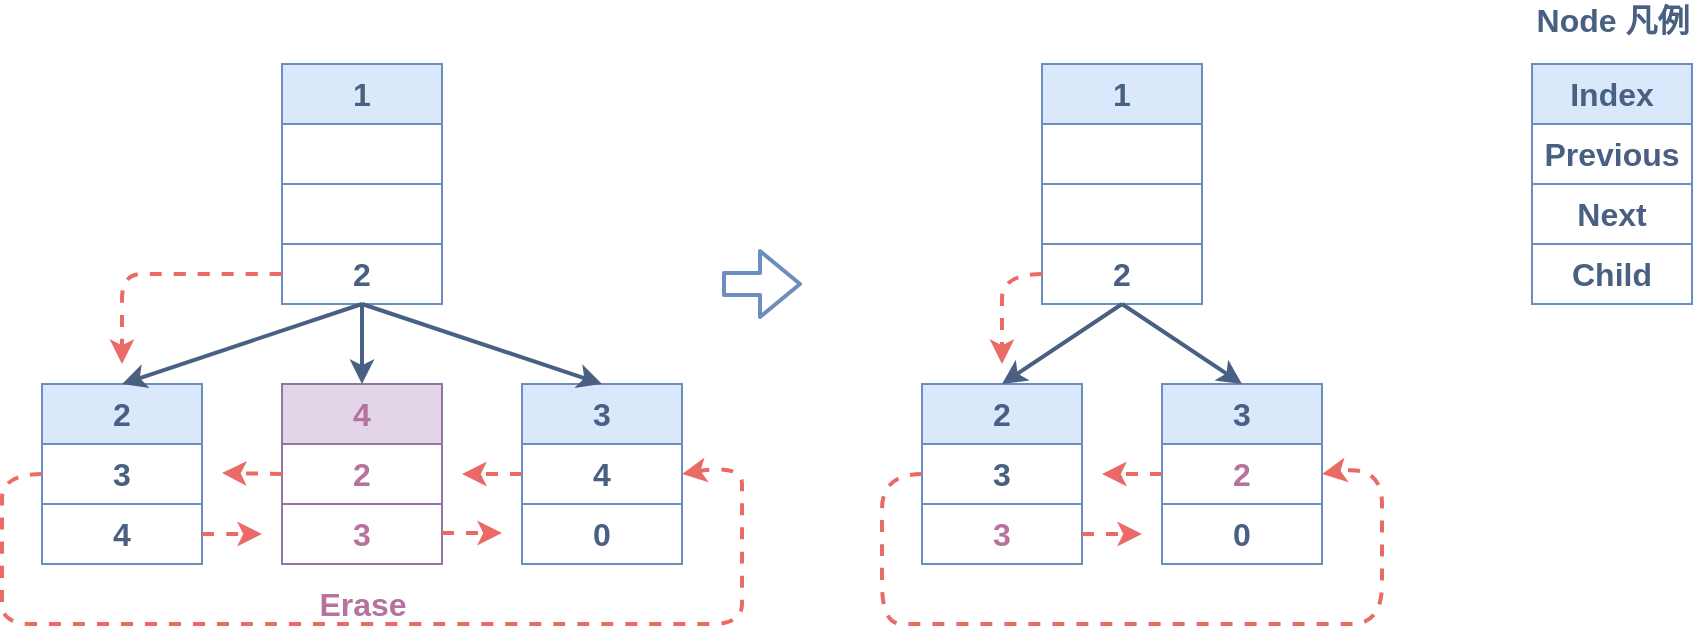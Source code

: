 <mxfile version="12.6.5" type="device"><diagram id="uMkU0hV-Th2yiUNmq93H" name="Page-1"><mxGraphModel dx="1086" dy="966" grid="1" gridSize="10" guides="1" tooltips="1" connect="1" arrows="1" fold="1" page="1" pageScale="1" pageWidth="827" pageHeight="1169" math="0" shadow="0"><root><mxCell id="0"/><mxCell id="1" parent="0"/><mxCell id="IqR-9AkSd190H659cbV4-1" value="&lt;b&gt;&lt;font style=&quot;font-size: 16px&quot; color=&quot;#496082&quot;&gt;2&lt;/font&gt;&lt;/b&gt;" style="rounded=0;whiteSpace=wrap;html=1;fillColor=#dae8fc;strokeColor=#6c8ebf;" parent="1" vertex="1"><mxGeometry x="500" y="240" width="80" height="30" as="geometry"/></mxCell><mxCell id="IqR-9AkSd190H659cbV4-2" value="&lt;b&gt;&lt;font style=&quot;font-size: 16px&quot; color=&quot;#496082&quot;&gt;3&lt;/font&gt;&lt;/b&gt;" style="rounded=0;whiteSpace=wrap;html=1;fillColor=none;strokeColor=#6c8ebf;" parent="1" vertex="1"><mxGeometry x="500" y="270" width="80" height="30" as="geometry"/></mxCell><mxCell id="IqR-9AkSd190H659cbV4-3" value="&lt;font size=&quot;1&quot; color=&quot;#b5739d&quot;&gt;&lt;b style=&quot;font-size: 16px&quot;&gt;3&lt;/b&gt;&lt;/font&gt;" style="rounded=0;whiteSpace=wrap;html=1;fillColor=none;strokeColor=#6c8ebf;" parent="1" vertex="1"><mxGeometry x="500" y="300" width="80" height="30" as="geometry"/></mxCell><mxCell id="IqR-9AkSd190H659cbV4-4" value="&lt;b&gt;&lt;font style=&quot;font-size: 16px&quot; color=&quot;#496082&quot;&gt;Index&lt;/font&gt;&lt;/b&gt;" style="rounded=0;whiteSpace=wrap;html=1;fillColor=#dae8fc;strokeColor=#6c8ebf;" parent="1" vertex="1"><mxGeometry x="805" y="80" width="80" height="30" as="geometry"/></mxCell><mxCell id="IqR-9AkSd190H659cbV4-5" value="&lt;b&gt;&lt;font style=&quot;font-size: 16px&quot; color=&quot;#496082&quot;&gt;Previous&lt;/font&gt;&lt;/b&gt;" style="rounded=0;whiteSpace=wrap;html=1;fillColor=none;strokeColor=#6c8ebf;" parent="1" vertex="1"><mxGeometry x="805" y="110" width="80" height="30" as="geometry"/></mxCell><mxCell id="IqR-9AkSd190H659cbV4-6" value="&lt;font color=&quot;#496082&quot; size=&quot;1&quot;&gt;&lt;b style=&quot;font-size: 16px&quot;&gt;Next&lt;/b&gt;&lt;/font&gt;" style="rounded=0;whiteSpace=wrap;html=1;fillColor=none;strokeColor=#6c8ebf;" parent="1" vertex="1"><mxGeometry x="805" y="140" width="80" height="30" as="geometry"/></mxCell><mxCell id="IqR-9AkSd190H659cbV4-7" value="&lt;b&gt;&lt;font color=&quot;#496082&quot; style=&quot;font-size: 16px&quot;&gt;Node 凡例&lt;/font&gt;&lt;/b&gt;" style="text;html=1;align=center;verticalAlign=middle;resizable=0;points=[];autosize=1;" parent="1" vertex="1"><mxGeometry x="800" y="48" width="90" height="20" as="geometry"/></mxCell><mxCell id="IqR-9AkSd190H659cbV4-8" value="&lt;b&gt;&lt;font style=&quot;font-size: 16px&quot; color=&quot;#496082&quot;&gt;1&lt;/font&gt;&lt;/b&gt;" style="rounded=0;whiteSpace=wrap;html=1;fillColor=#dae8fc;strokeColor=#6c8ebf;" parent="1" vertex="1"><mxGeometry x="560" y="80" width="80" height="30" as="geometry"/></mxCell><mxCell id="IqR-9AkSd190H659cbV4-9" value="" style="rounded=0;whiteSpace=wrap;html=1;fillColor=none;strokeColor=#6c8ebf;" parent="1" vertex="1"><mxGeometry x="560" y="110" width="80" height="30" as="geometry"/></mxCell><mxCell id="IqR-9AkSd190H659cbV4-10" value="&lt;font color=&quot;#496082&quot; size=&quot;1&quot;&gt;&lt;b style=&quot;font-size: 16px&quot;&gt;2&lt;/b&gt;&lt;/font&gt;" style="rounded=0;whiteSpace=wrap;html=1;fillColor=none;strokeColor=#6c8ebf;" parent="1" vertex="1"><mxGeometry x="560" y="170" width="80" height="30" as="geometry"/></mxCell><mxCell id="IqR-9AkSd190H659cbV4-11" value="&lt;b&gt;&lt;font style=&quot;font-size: 16px&quot; color=&quot;#496082&quot;&gt;3&lt;/font&gt;&lt;/b&gt;" style="rounded=0;whiteSpace=wrap;html=1;fillColor=#dae8fc;strokeColor=#6c8ebf;" parent="1" vertex="1"><mxGeometry x="620" y="240" width="80" height="30" as="geometry"/></mxCell><mxCell id="IqR-9AkSd190H659cbV4-12" value="&lt;b&gt;&lt;font style=&quot;font-size: 16px&quot; color=&quot;#b5739d&quot;&gt;2&lt;/font&gt;&lt;/b&gt;" style="rounded=0;whiteSpace=wrap;html=1;fillColor=none;strokeColor=#6c8ebf;" parent="1" vertex="1"><mxGeometry x="620" y="270" width="80" height="30" as="geometry"/></mxCell><mxCell id="IqR-9AkSd190H659cbV4-13" value="&lt;font color=&quot;#496082&quot; size=&quot;1&quot;&gt;&lt;b style=&quot;font-size: 16px&quot;&gt;0&lt;/b&gt;&lt;/font&gt;" style="rounded=0;whiteSpace=wrap;html=1;fillColor=none;strokeColor=#6c8ebf;" parent="1" vertex="1"><mxGeometry x="620" y="300" width="80" height="30" as="geometry"/></mxCell><mxCell id="IqR-9AkSd190H659cbV4-14" value="" style="endArrow=classic;html=1;exitX=0.5;exitY=1;exitDx=0;exitDy=0;entryX=0.5;entryY=0;entryDx=0;entryDy=0;strokeColor=#496082;strokeWidth=2;" parent="1" source="IqR-9AkSd190H659cbV4-10" target="IqR-9AkSd190H659cbV4-1" edge="1"><mxGeometry width="50" height="50" relative="1" as="geometry"><mxPoint x="480" y="440" as="sourcePoint"/><mxPoint x="530" y="390" as="targetPoint"/></mxGeometry></mxCell><mxCell id="IqR-9AkSd190H659cbV4-15" value="" style="endArrow=classic;html=1;strokeColor=#496082;strokeWidth=2;exitX=0.5;exitY=1;exitDx=0;exitDy=0;entryX=0.5;entryY=0;entryDx=0;entryDy=0;" parent="1" source="IqR-9AkSd190H659cbV4-10" target="IqR-9AkSd190H659cbV4-11" edge="1"><mxGeometry width="50" height="50" relative="1" as="geometry"><mxPoint x="480" y="440" as="sourcePoint"/><mxPoint x="530" y="390" as="targetPoint"/></mxGeometry></mxCell><mxCell id="IqR-9AkSd190H659cbV4-17" value="&lt;font color=&quot;#496082&quot; size=&quot;1&quot;&gt;&lt;b style=&quot;font-size: 16px&quot;&gt;Child&lt;/b&gt;&lt;/font&gt;" style="rounded=0;whiteSpace=wrap;html=1;fillColor=none;strokeColor=#6c8ebf;" parent="1" vertex="1"><mxGeometry x="805" y="170" width="80" height="30" as="geometry"/></mxCell><mxCell id="IqR-9AkSd190H659cbV4-18" value="" style="rounded=0;whiteSpace=wrap;html=1;fillColor=none;strokeColor=#6c8ebf;" parent="1" vertex="1"><mxGeometry x="560" y="140" width="80" height="30" as="geometry"/></mxCell><mxCell id="IqR-9AkSd190H659cbV4-19" value="" style="endArrow=classic;html=1;strokeColor=#EA6B66;strokeWidth=2;dashed=1;exitX=1;exitY=0.5;exitDx=0;exitDy=0;" parent="1" source="IqR-9AkSd190H659cbV4-3" edge="1"><mxGeometry width="50" height="50" relative="1" as="geometry"><mxPoint x="500" y="400" as="sourcePoint"/><mxPoint x="610" y="315" as="targetPoint"/></mxGeometry></mxCell><mxCell id="IqR-9AkSd190H659cbV4-20" value="" style="endArrow=classic;html=1;dashed=1;strokeColor=#EA6B66;strokeWidth=2;exitX=0;exitY=0.5;exitDx=0;exitDy=0;" parent="1" source="IqR-9AkSd190H659cbV4-12" edge="1"><mxGeometry width="50" height="50" relative="1" as="geometry"><mxPoint x="610" y="290" as="sourcePoint"/><mxPoint x="590" y="285" as="targetPoint"/></mxGeometry></mxCell><mxCell id="IqR-9AkSd190H659cbV4-21" value="" style="curved=1;endArrow=classic;html=1;dashed=1;strokeColor=#EA6B66;strokeWidth=2;exitX=0;exitY=0.5;exitDx=0;exitDy=0;entryX=1;entryY=0.5;entryDx=0;entryDy=0;" parent="1" source="IqR-9AkSd190H659cbV4-2" target="IqR-9AkSd190H659cbV4-12" edge="1"><mxGeometry width="50" height="50" relative="1" as="geometry"><mxPoint x="500" y="400" as="sourcePoint"/><mxPoint x="550" y="350" as="targetPoint"/><Array as="points"><mxPoint x="480" y="285"/><mxPoint x="480" y="320"/><mxPoint x="480" y="360"/><mxPoint x="500" y="360"/><mxPoint x="700" y="360"/><mxPoint x="730" y="360"/><mxPoint x="730" y="320"/><mxPoint x="730" y="280"/></Array></mxGeometry></mxCell><mxCell id="IqR-9AkSd190H659cbV4-22" value="" style="curved=1;endArrow=classic;html=1;dashed=1;strokeColor=#EA6B66;strokeWidth=2;exitX=0;exitY=0.5;exitDx=0;exitDy=0;" parent="1" source="IqR-9AkSd190H659cbV4-10" edge="1"><mxGeometry width="50" height="50" relative="1" as="geometry"><mxPoint x="480" y="430" as="sourcePoint"/><mxPoint x="540" y="230" as="targetPoint"/><Array as="points"><mxPoint x="540" y="185"/><mxPoint x="540" y="210"/></Array></mxGeometry></mxCell><mxCell id="IqR-9AkSd190H659cbV4-24" value="&lt;b&gt;&lt;font style=&quot;font-size: 16px&quot; color=&quot;#496082&quot;&gt;2&lt;/font&gt;&lt;/b&gt;" style="rounded=0;whiteSpace=wrap;html=1;fillColor=#dae8fc;strokeColor=#6c8ebf;" parent="1" vertex="1"><mxGeometry x="60" y="240" width="80" height="30" as="geometry"/></mxCell><mxCell id="IqR-9AkSd190H659cbV4-25" value="&lt;b&gt;&lt;font style=&quot;font-size: 16px&quot; color=&quot;#496082&quot;&gt;3&lt;/font&gt;&lt;/b&gt;" style="rounded=0;whiteSpace=wrap;html=1;fillColor=none;strokeColor=#6c8ebf;" parent="1" vertex="1"><mxGeometry x="60" y="270" width="80" height="30" as="geometry"/></mxCell><mxCell id="IqR-9AkSd190H659cbV4-26" value="&lt;font size=&quot;1&quot; color=&quot;#496082&quot;&gt;&lt;b style=&quot;font-size: 16px&quot;&gt;4&lt;/b&gt;&lt;/font&gt;" style="rounded=0;whiteSpace=wrap;html=1;fillColor=none;strokeColor=#6c8ebf;" parent="1" vertex="1"><mxGeometry x="60" y="300" width="80" height="30" as="geometry"/></mxCell><mxCell id="IqR-9AkSd190H659cbV4-27" value="&lt;b&gt;&lt;font style=&quot;font-size: 16px&quot; color=&quot;#496082&quot;&gt;1&lt;/font&gt;&lt;/b&gt;" style="rounded=0;whiteSpace=wrap;html=1;fillColor=#dae8fc;strokeColor=#6c8ebf;" parent="1" vertex="1"><mxGeometry x="180" y="80" width="80" height="30" as="geometry"/></mxCell><mxCell id="IqR-9AkSd190H659cbV4-28" value="" style="rounded=0;whiteSpace=wrap;html=1;fillColor=none;strokeColor=#6c8ebf;" parent="1" vertex="1"><mxGeometry x="180" y="110" width="80" height="30" as="geometry"/></mxCell><mxCell id="IqR-9AkSd190H659cbV4-29" value="&lt;font size=&quot;1&quot; color=&quot;#496082&quot;&gt;&lt;b style=&quot;font-size: 16px&quot;&gt;2&lt;/b&gt;&lt;/font&gt;" style="rounded=0;whiteSpace=wrap;html=1;fillColor=none;strokeColor=#6c8ebf;" parent="1" vertex="1"><mxGeometry x="180" y="170" width="80" height="30" as="geometry"/></mxCell><mxCell id="IqR-9AkSd190H659cbV4-30" value="&lt;b&gt;&lt;font style=&quot;font-size: 16px&quot; color=&quot;#496082&quot;&gt;3&lt;/font&gt;&lt;/b&gt;" style="rounded=0;whiteSpace=wrap;html=1;fillColor=#dae8fc;strokeColor=#6c8ebf;" parent="1" vertex="1"><mxGeometry x="300" y="240" width="80" height="30" as="geometry"/></mxCell><mxCell id="IqR-9AkSd190H659cbV4-31" value="&lt;b&gt;&lt;font style=&quot;font-size: 16px&quot; color=&quot;#496082&quot;&gt;4&lt;/font&gt;&lt;/b&gt;" style="rounded=0;whiteSpace=wrap;html=1;fillColor=none;strokeColor=#6c8ebf;" parent="1" vertex="1"><mxGeometry x="300" y="270" width="80" height="30" as="geometry"/></mxCell><mxCell id="IqR-9AkSd190H659cbV4-32" value="&lt;font color=&quot;#496082&quot; size=&quot;1&quot;&gt;&lt;b style=&quot;font-size: 16px&quot;&gt;0&lt;/b&gt;&lt;/font&gt;" style="rounded=0;whiteSpace=wrap;html=1;fillColor=none;strokeColor=#6c8ebf;" parent="1" vertex="1"><mxGeometry x="300" y="300" width="80" height="30" as="geometry"/></mxCell><mxCell id="IqR-9AkSd190H659cbV4-33" value="" style="endArrow=classic;html=1;exitX=0.5;exitY=1;exitDx=0;exitDy=0;entryX=0.5;entryY=0;entryDx=0;entryDy=0;strokeColor=#496082;strokeWidth=2;" parent="1" source="IqR-9AkSd190H659cbV4-29" target="IqR-9AkSd190H659cbV4-24" edge="1"><mxGeometry width="50" height="50" relative="1" as="geometry"><mxPoint x="100" y="440" as="sourcePoint"/><mxPoint x="150" y="390" as="targetPoint"/></mxGeometry></mxCell><mxCell id="IqR-9AkSd190H659cbV4-34" value="" style="endArrow=classic;html=1;strokeColor=#496082;strokeWidth=2;exitX=0.5;exitY=1;exitDx=0;exitDy=0;entryX=0.5;entryY=0;entryDx=0;entryDy=0;" parent="1" source="IqR-9AkSd190H659cbV4-29" target="IqR-9AkSd190H659cbV4-30" edge="1"><mxGeometry width="50" height="50" relative="1" as="geometry"><mxPoint x="100" y="440" as="sourcePoint"/><mxPoint x="150" y="390" as="targetPoint"/></mxGeometry></mxCell><mxCell id="IqR-9AkSd190H659cbV4-35" value="" style="rounded=0;whiteSpace=wrap;html=1;fillColor=none;strokeColor=#6c8ebf;" parent="1" vertex="1"><mxGeometry x="180" y="140" width="80" height="30" as="geometry"/></mxCell><mxCell id="IqR-9AkSd190H659cbV4-36" value="" style="endArrow=classic;html=1;strokeColor=#EA6B66;strokeWidth=2;dashed=1;exitX=1;exitY=0.5;exitDx=0;exitDy=0;" parent="1" source="IqR-9AkSd190H659cbV4-26" edge="1"><mxGeometry width="50" height="50" relative="1" as="geometry"><mxPoint x="150" y="315" as="sourcePoint"/><mxPoint x="170" y="315" as="targetPoint"/><Array as="points"><mxPoint x="160" y="315"/></Array></mxGeometry></mxCell><mxCell id="IqR-9AkSd190H659cbV4-37" value="" style="endArrow=classic;html=1;dashed=1;strokeColor=#EA6B66;strokeWidth=2;exitX=0;exitY=0.5;exitDx=0;exitDy=0;" parent="1" source="IqR-9AkSd190H659cbV4-31" edge="1"><mxGeometry width="50" height="50" relative="1" as="geometry"><mxPoint x="290" y="285" as="sourcePoint"/><mxPoint x="270" y="285" as="targetPoint"/></mxGeometry></mxCell><mxCell id="IqR-9AkSd190H659cbV4-38" value="" style="curved=1;endArrow=classic;html=1;dashed=1;strokeColor=#EA6B66;strokeWidth=2;exitX=0;exitY=0.5;exitDx=0;exitDy=0;entryX=1;entryY=0.5;entryDx=0;entryDy=0;" parent="1" source="IqR-9AkSd190H659cbV4-25" target="IqR-9AkSd190H659cbV4-31" edge="1"><mxGeometry width="50" height="50" relative="1" as="geometry"><mxPoint x="50" y="285" as="sourcePoint"/><mxPoint x="390" y="285" as="targetPoint"/><Array as="points"><mxPoint x="40" y="285"/><mxPoint x="40" y="310"/><mxPoint x="40" y="340"/><mxPoint x="40" y="360"/><mxPoint x="70" y="360"/><mxPoint x="380" y="360"/><mxPoint x="410" y="360"/><mxPoint x="410" y="340"/><mxPoint x="410" y="300"/><mxPoint x="410" y="280"/></Array></mxGeometry></mxCell><mxCell id="IqR-9AkSd190H659cbV4-39" value="" style="curved=1;endArrow=classic;html=1;dashed=1;strokeColor=#EA6B66;strokeWidth=2;exitX=0;exitY=0.5;exitDx=0;exitDy=0;" parent="1" source="IqR-9AkSd190H659cbV4-29" edge="1"><mxGeometry width="50" height="50" relative="1" as="geometry"><mxPoint x="100" y="430" as="sourcePoint"/><mxPoint x="100" y="230" as="targetPoint"/><Array as="points"><mxPoint x="120" y="185"/><mxPoint x="100" y="185"/><mxPoint x="100" y="210"/></Array></mxGeometry></mxCell><mxCell id="IqR-9AkSd190H659cbV4-40" value="&lt;b&gt;&lt;font style=&quot;font-size: 16px&quot; color=&quot;#b5739d&quot;&gt;4&lt;/font&gt;&lt;/b&gt;" style="rounded=0;whiteSpace=wrap;html=1;fillColor=#e1d5e7;strokeColor=#9673a6;" parent="1" vertex="1"><mxGeometry x="180" y="240" width="80" height="30" as="geometry"/></mxCell><mxCell id="IqR-9AkSd190H659cbV4-41" value="&lt;b&gt;&lt;font style=&quot;font-size: 16px&quot; color=&quot;#b5739d&quot;&gt;2&lt;/font&gt;&lt;/b&gt;" style="rounded=0;whiteSpace=wrap;html=1;fillColor=none;strokeColor=#9673a6;" parent="1" vertex="1"><mxGeometry x="180" y="270" width="80" height="30" as="geometry"/></mxCell><mxCell id="IqR-9AkSd190H659cbV4-42" value="&lt;font size=&quot;1&quot; color=&quot;#b5739d&quot;&gt;&lt;b style=&quot;font-size: 16px&quot;&gt;3&lt;/b&gt;&lt;/font&gt;" style="rounded=0;whiteSpace=wrap;html=1;fillColor=none;strokeColor=#9673a6;" parent="1" vertex="1"><mxGeometry x="180" y="300" width="80" height="30" as="geometry"/></mxCell><mxCell id="IqR-9AkSd190H659cbV4-45" value="" style="endArrow=classic;html=1;dashed=1;strokeColor=#EA6B66;strokeWidth=2;exitX=0;exitY=0.5;exitDx=0;exitDy=0;" parent="1" source="IqR-9AkSd190H659cbV4-41" edge="1"><mxGeometry width="50" height="50" relative="1" as="geometry"><mxPoint x="170" y="285" as="sourcePoint"/><mxPoint x="150" y="284.5" as="targetPoint"/></mxGeometry></mxCell><mxCell id="IqR-9AkSd190H659cbV4-46" value="&lt;b&gt;&lt;font color=&quot;#b5739d&quot; style=&quot;font-size: 16px&quot;&gt;Erase&lt;/font&gt;&lt;/b&gt;" style="text;html=1;align=center;verticalAlign=middle;resizable=0;points=[];autosize=1;" parent="1" vertex="1"><mxGeometry x="190" y="340" width="60" height="20" as="geometry"/></mxCell><mxCell id="IqR-9AkSd190H659cbV4-47" value="" style="shape=flexArrow;endArrow=classic;html=1;strokeColor=#6c8ebf;strokeWidth=2;fillColor=none;" parent="1" edge="1"><mxGeometry width="50" height="50" relative="1" as="geometry"><mxPoint x="400" y="190" as="sourcePoint"/><mxPoint x="440" y="190" as="targetPoint"/></mxGeometry></mxCell><mxCell id="IqR-9AkSd190H659cbV4-48" value="" style="endArrow=classic;html=1;strokeColor=#EA6B66;strokeWidth=2;dashed=1;exitX=1;exitY=0.483;exitDx=0;exitDy=0;exitPerimeter=0;" parent="1" source="IqR-9AkSd190H659cbV4-42" edge="1"><mxGeometry width="50" height="50" relative="1" as="geometry"><mxPoint x="270" y="315" as="sourcePoint"/><mxPoint x="290" y="314.5" as="targetPoint"/></mxGeometry></mxCell><mxCell id="pIXffUlHbwcebj4Kvf4j-2" value="" style="endArrow=classic;html=1;entryX=0.5;entryY=0;entryDx=0;entryDy=0;strokeColor=#496082;strokeWidth=2;" parent="1" target="IqR-9AkSd190H659cbV4-40" edge="1"><mxGeometry width="50" height="50" relative="1" as="geometry"><mxPoint x="220" y="200" as="sourcePoint"/><mxPoint x="230" y="250" as="targetPoint"/></mxGeometry></mxCell></root></mxGraphModel></diagram></mxfile>